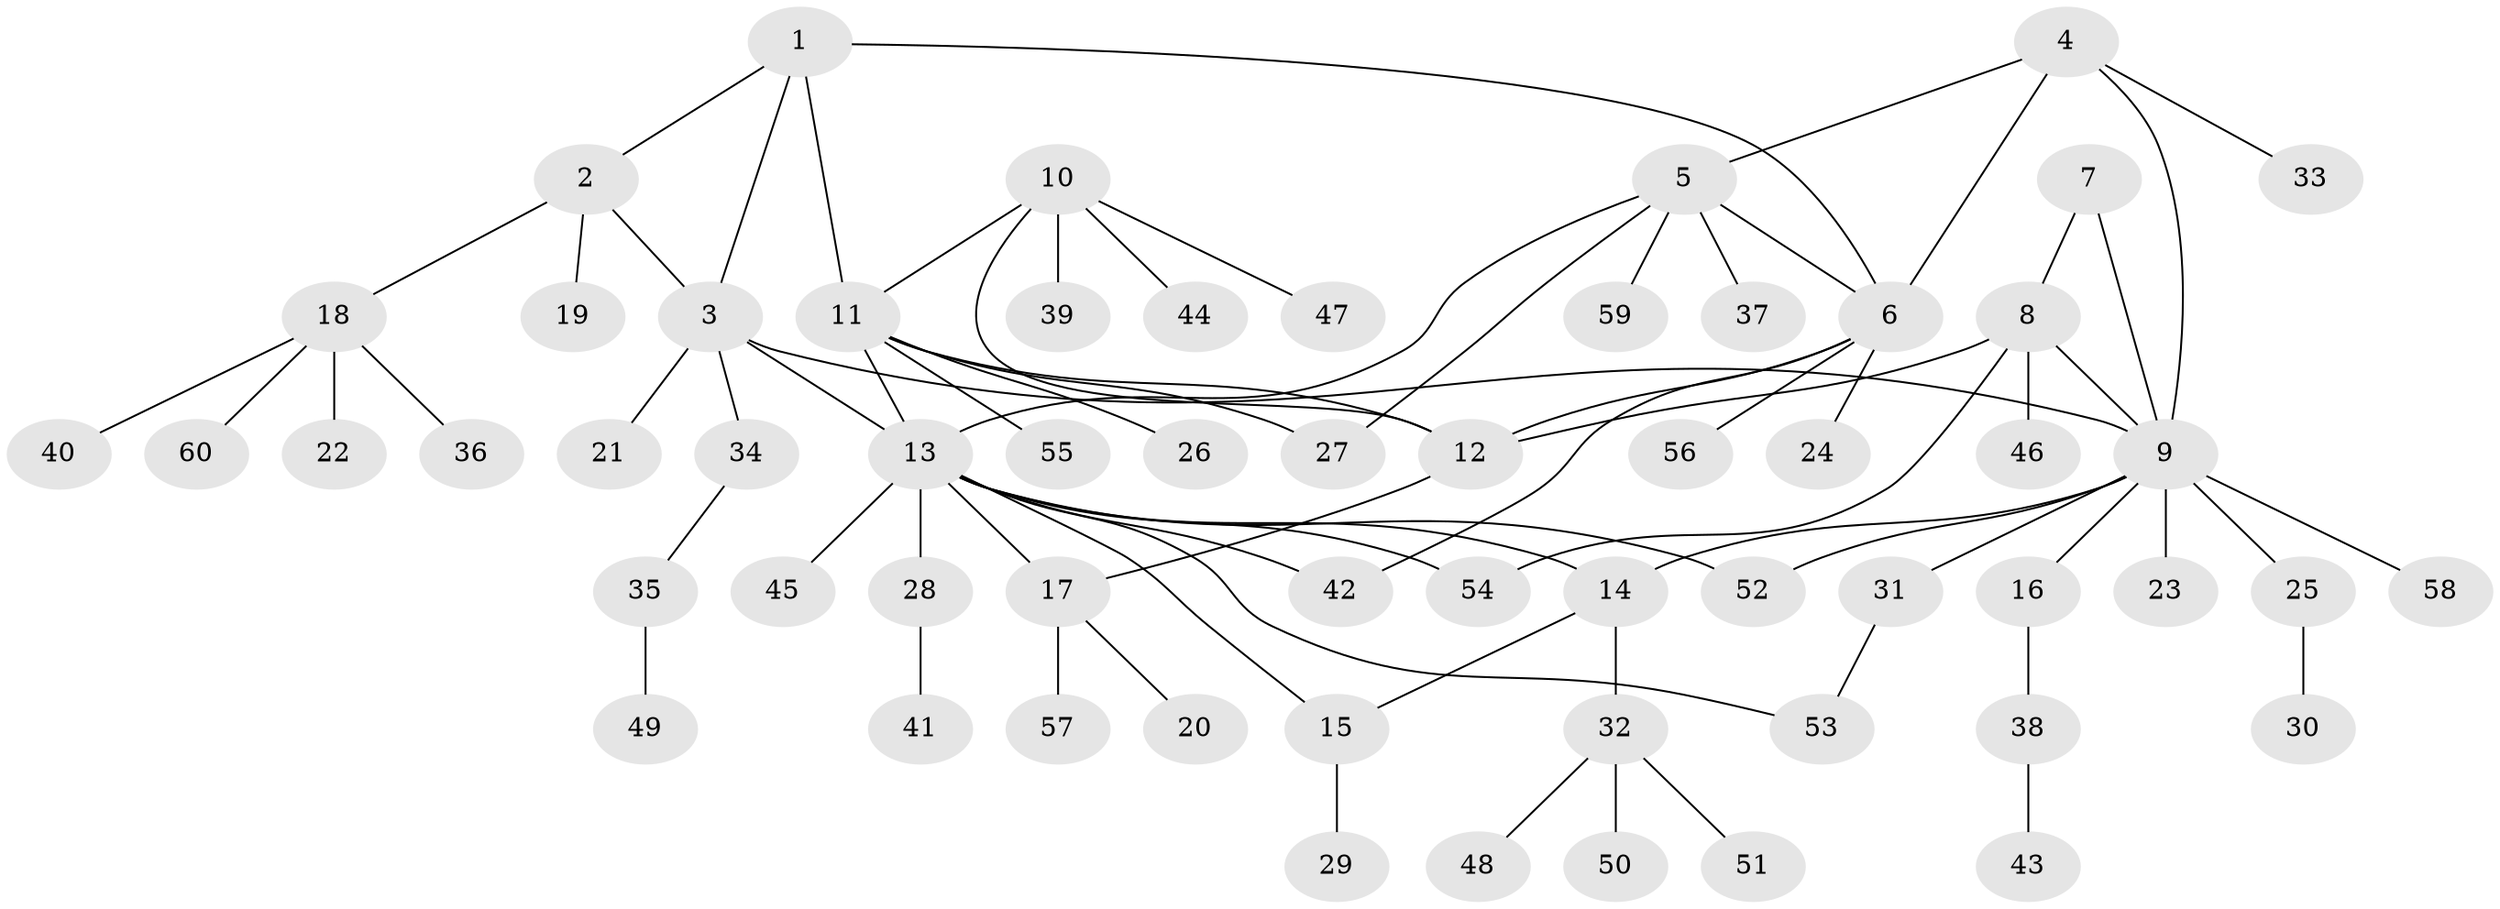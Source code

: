 // coarse degree distribution, {2: 0.3, 6: 0.03333333333333333, 3: 0.13333333333333333, 1: 0.36666666666666664, 5: 0.06666666666666667, 10: 0.03333333333333333, 9: 0.03333333333333333, 8: 0.03333333333333333}
// Generated by graph-tools (version 1.1) at 2025/37/03/04/25 23:37:39]
// undirected, 60 vertices, 76 edges
graph export_dot {
  node [color=gray90,style=filled];
  1;
  2;
  3;
  4;
  5;
  6;
  7;
  8;
  9;
  10;
  11;
  12;
  13;
  14;
  15;
  16;
  17;
  18;
  19;
  20;
  21;
  22;
  23;
  24;
  25;
  26;
  27;
  28;
  29;
  30;
  31;
  32;
  33;
  34;
  35;
  36;
  37;
  38;
  39;
  40;
  41;
  42;
  43;
  44;
  45;
  46;
  47;
  48;
  49;
  50;
  51;
  52;
  53;
  54;
  55;
  56;
  57;
  58;
  59;
  60;
  1 -- 2;
  1 -- 3;
  1 -- 6;
  1 -- 11;
  2 -- 3;
  2 -- 18;
  2 -- 19;
  3 -- 9;
  3 -- 13;
  3 -- 21;
  3 -- 34;
  4 -- 5;
  4 -- 6;
  4 -- 9;
  4 -- 33;
  5 -- 6;
  5 -- 13;
  5 -- 27;
  5 -- 37;
  5 -- 59;
  6 -- 12;
  6 -- 24;
  6 -- 42;
  6 -- 56;
  7 -- 8;
  7 -- 9;
  8 -- 9;
  8 -- 12;
  8 -- 46;
  8 -- 54;
  9 -- 14;
  9 -- 16;
  9 -- 23;
  9 -- 25;
  9 -- 31;
  9 -- 52;
  9 -- 58;
  10 -- 11;
  10 -- 12;
  10 -- 39;
  10 -- 44;
  10 -- 47;
  11 -- 12;
  11 -- 13;
  11 -- 26;
  11 -- 27;
  11 -- 55;
  12 -- 17;
  13 -- 14;
  13 -- 15;
  13 -- 17;
  13 -- 28;
  13 -- 42;
  13 -- 45;
  13 -- 52;
  13 -- 53;
  13 -- 54;
  14 -- 15;
  14 -- 32;
  15 -- 29;
  16 -- 38;
  17 -- 20;
  17 -- 57;
  18 -- 22;
  18 -- 36;
  18 -- 40;
  18 -- 60;
  25 -- 30;
  28 -- 41;
  31 -- 53;
  32 -- 48;
  32 -- 50;
  32 -- 51;
  34 -- 35;
  35 -- 49;
  38 -- 43;
}

